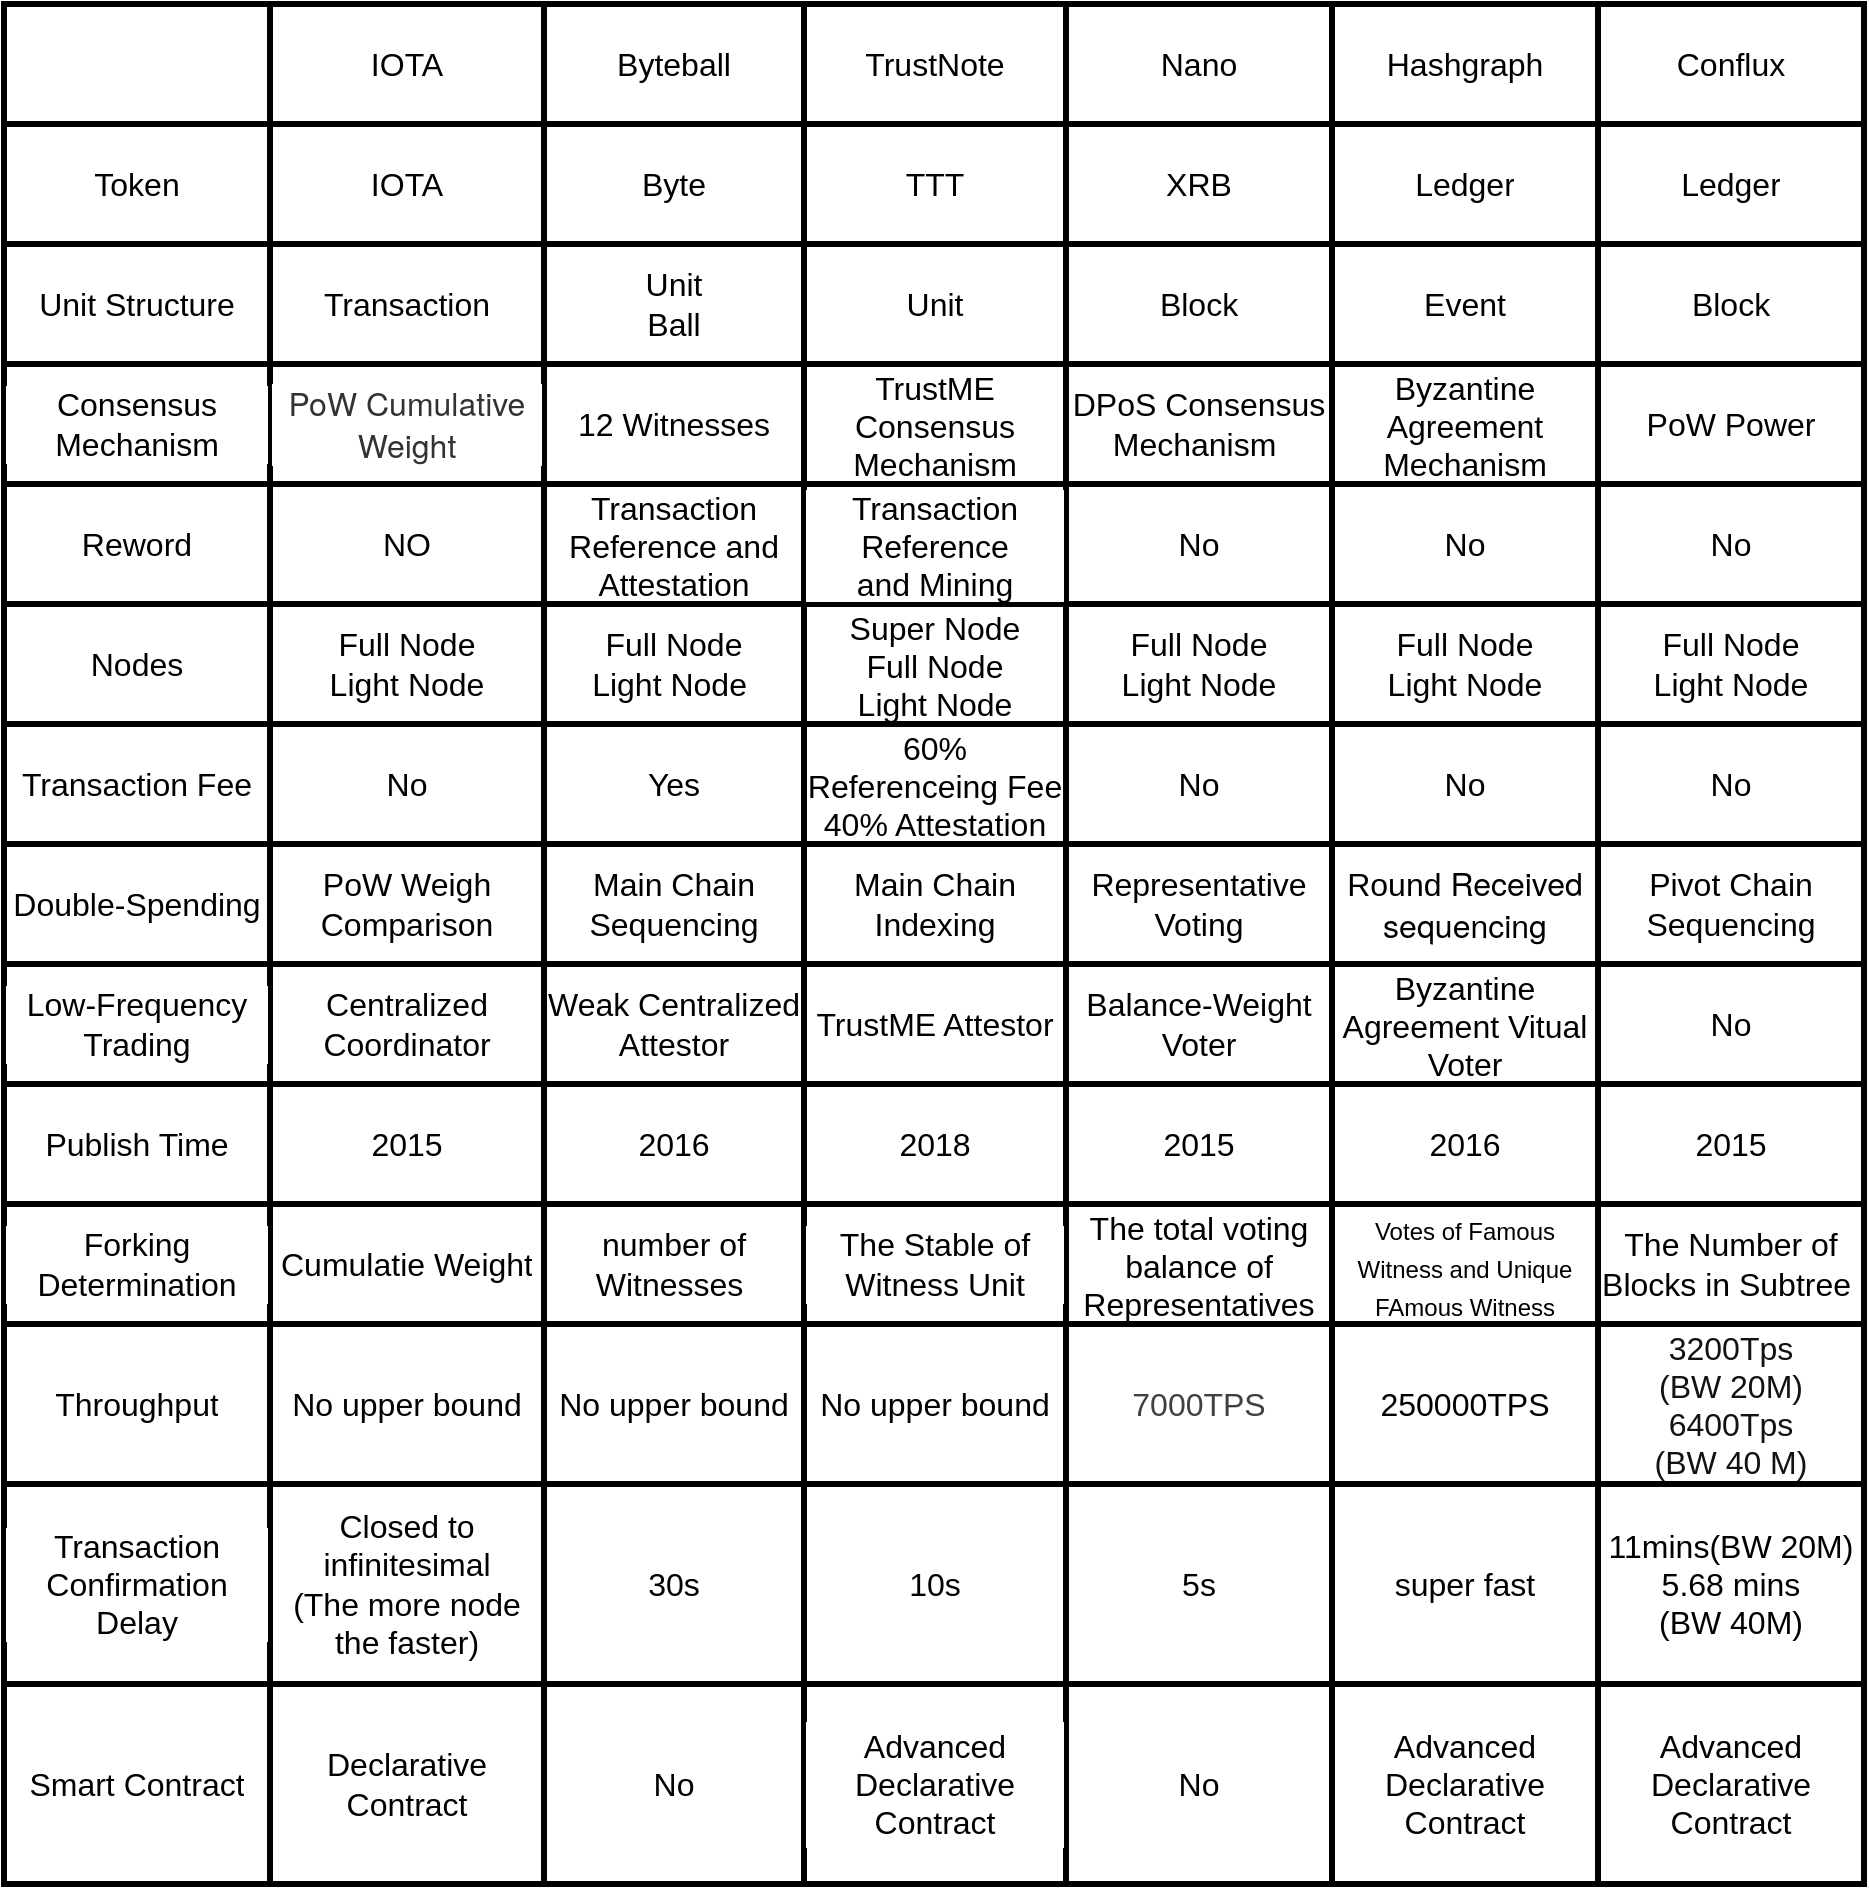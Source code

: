 <mxfile version="16.1.2" type="device" pages="2"><diagram id="RIKaDAzTadt5JiVLciZT" name="DAG Blockchain"><mxGraphModel dx="999" dy="1803" grid="0" gridSize="10" guides="1" tooltips="1" connect="1" arrows="1" fold="1" page="1" pageScale="1" pageWidth="827" pageHeight="1169" math="0" shadow="0"><root><mxCell id="0"/><mxCell id="1" parent="0"/><mxCell id="Haf1fDfdFlmhkWGKUzmE-24" value="" style="shape=table;startSize=0;container=1;collapsible=0;childLayout=tableLayout;labelBackgroundColor=none;fontSize=16;strokeWidth=3;" parent="1" vertex="1"><mxGeometry x="340" y="-140" width="930" height="940" as="geometry"/></mxCell><mxCell id="Haf1fDfdFlmhkWGKUzmE-25" value="" style="shape=tableRow;horizontal=0;startSize=0;swimlaneHead=0;swimlaneBody=0;top=0;left=0;bottom=0;right=0;collapsible=0;dropTarget=0;fillColor=none;points=[[0,0.5],[1,0.5]];portConstraint=eastwest;labelBackgroundColor=#00FF80;fontSize=16;strokeWidth=3;" parent="Haf1fDfdFlmhkWGKUzmE-24" vertex="1"><mxGeometry width="930" height="60" as="geometry"/></mxCell><mxCell id="Haf1fDfdFlmhkWGKUzmE-26" value="" style="shape=partialRectangle;html=1;whiteSpace=wrap;connectable=0;overflow=hidden;fillColor=none;top=0;left=0;bottom=0;right=0;pointerEvents=1;labelBackgroundColor=#00FF80;fontSize=16;strokeWidth=3;" parent="Haf1fDfdFlmhkWGKUzmE-25" vertex="1"><mxGeometry width="133" height="60" as="geometry"><mxRectangle width="133" height="60" as="alternateBounds"/></mxGeometry></mxCell><mxCell id="Haf1fDfdFlmhkWGKUzmE-27" value="IOTA" style="shape=partialRectangle;html=1;whiteSpace=wrap;connectable=0;overflow=hidden;fillColor=none;top=0;left=0;bottom=0;right=0;pointerEvents=1;labelBackgroundColor=#FFFFFF;fontSize=16;strokeWidth=3;" parent="Haf1fDfdFlmhkWGKUzmE-25" vertex="1"><mxGeometry x="133" width="137" height="60" as="geometry"><mxRectangle width="137" height="60" as="alternateBounds"/></mxGeometry></mxCell><mxCell id="Haf1fDfdFlmhkWGKUzmE-28" value="Byteball" style="shape=partialRectangle;html=1;whiteSpace=wrap;connectable=0;overflow=hidden;fillColor=none;top=0;left=0;bottom=0;right=0;pointerEvents=1;labelBackgroundColor=#FFFFFF;fontSize=16;strokeWidth=3;" parent="Haf1fDfdFlmhkWGKUzmE-25" vertex="1"><mxGeometry x="270" width="130" height="60" as="geometry"><mxRectangle width="130" height="60" as="alternateBounds"/></mxGeometry></mxCell><mxCell id="Haf1fDfdFlmhkWGKUzmE-29" value="TrustNote" style="shape=partialRectangle;html=1;whiteSpace=wrap;connectable=0;overflow=hidden;fillColor=none;top=0;left=0;bottom=0;right=0;pointerEvents=1;labelBackgroundColor=#FFFFFF;fontSize=16;strokeWidth=3;" parent="Haf1fDfdFlmhkWGKUzmE-25" vertex="1"><mxGeometry x="400" width="131" height="60" as="geometry"><mxRectangle width="131" height="60" as="alternateBounds"/></mxGeometry></mxCell><mxCell id="Haf1fDfdFlmhkWGKUzmE-30" value="Nano" style="shape=partialRectangle;html=1;whiteSpace=wrap;connectable=0;overflow=hidden;fillColor=none;top=0;left=0;bottom=0;right=0;pointerEvents=1;labelBackgroundColor=#FFFFFF;fontSize=16;strokeWidth=3;" parent="Haf1fDfdFlmhkWGKUzmE-25" vertex="1"><mxGeometry x="531" width="133" height="60" as="geometry"><mxRectangle width="133" height="60" as="alternateBounds"/></mxGeometry></mxCell><mxCell id="Haf1fDfdFlmhkWGKUzmE-31" value="Hashgraph" style="shape=partialRectangle;html=1;whiteSpace=wrap;connectable=0;overflow=hidden;fillColor=none;top=0;left=0;bottom=0;right=0;pointerEvents=1;labelBackgroundColor=#FFFFFF;fontSize=16;strokeWidth=3;" parent="Haf1fDfdFlmhkWGKUzmE-25" vertex="1"><mxGeometry x="664" width="133" height="60" as="geometry"><mxRectangle width="133" height="60" as="alternateBounds"/></mxGeometry></mxCell><mxCell id="Haf1fDfdFlmhkWGKUzmE-96" value="Conflux" style="shape=partialRectangle;html=1;whiteSpace=wrap;connectable=0;overflow=hidden;fillColor=none;top=0;left=0;bottom=0;right=0;pointerEvents=1;labelBackgroundColor=#FFFFFF;fontSize=16;strokeWidth=3;" parent="Haf1fDfdFlmhkWGKUzmE-25" vertex="1"><mxGeometry x="797" width="133" height="60" as="geometry"><mxRectangle width="133" height="60" as="alternateBounds"/></mxGeometry></mxCell><mxCell id="Haf1fDfdFlmhkWGKUzmE-88" value="" style="shape=tableRow;horizontal=0;startSize=0;swimlaneHead=0;swimlaneBody=0;top=0;left=0;bottom=0;right=0;collapsible=0;dropTarget=0;fillColor=none;points=[[0,0.5],[1,0.5]];portConstraint=eastwest;labelBackgroundColor=#00FF80;fontSize=16;strokeWidth=3;" parent="Haf1fDfdFlmhkWGKUzmE-24" vertex="1"><mxGeometry y="60" width="930" height="60" as="geometry"/></mxCell><mxCell id="Haf1fDfdFlmhkWGKUzmE-89" value="Token" style="shape=partialRectangle;html=1;whiteSpace=wrap;connectable=0;overflow=hidden;fillColor=none;top=0;left=0;bottom=0;right=0;pointerEvents=1;labelBackgroundColor=#FFFFFF;fontSize=16;strokeWidth=3;" parent="Haf1fDfdFlmhkWGKUzmE-88" vertex="1"><mxGeometry width="133" height="60" as="geometry"><mxRectangle width="133" height="60" as="alternateBounds"/></mxGeometry></mxCell><mxCell id="Haf1fDfdFlmhkWGKUzmE-90" value="&lt;span style=&quot;&quot;&gt;IOTA&lt;/span&gt;" style="shape=partialRectangle;html=1;whiteSpace=wrap;connectable=0;overflow=hidden;fillColor=none;top=0;left=0;bottom=0;right=0;pointerEvents=1;labelBackgroundColor=#FFFFFF;fontSize=16;strokeWidth=3;" parent="Haf1fDfdFlmhkWGKUzmE-88" vertex="1"><mxGeometry x="133" width="137" height="60" as="geometry"><mxRectangle width="137" height="60" as="alternateBounds"/></mxGeometry></mxCell><mxCell id="Haf1fDfdFlmhkWGKUzmE-91" value="Byte" style="shape=partialRectangle;html=1;whiteSpace=wrap;connectable=0;overflow=hidden;fillColor=none;top=0;left=0;bottom=0;right=0;pointerEvents=1;labelBackgroundColor=#FFFFFF;fontSize=16;strokeWidth=3;" parent="Haf1fDfdFlmhkWGKUzmE-88" vertex="1"><mxGeometry x="270" width="130" height="60" as="geometry"><mxRectangle width="130" height="60" as="alternateBounds"/></mxGeometry></mxCell><mxCell id="Haf1fDfdFlmhkWGKUzmE-92" value="TTT" style="shape=partialRectangle;html=1;whiteSpace=wrap;connectable=0;overflow=hidden;fillColor=none;top=0;left=0;bottom=0;right=0;pointerEvents=1;labelBackgroundColor=#FFFFFF;fontSize=16;strokeWidth=3;" parent="Haf1fDfdFlmhkWGKUzmE-88" vertex="1"><mxGeometry x="400" width="131" height="60" as="geometry"><mxRectangle width="131" height="60" as="alternateBounds"/></mxGeometry></mxCell><mxCell id="Haf1fDfdFlmhkWGKUzmE-93" value="XRB" style="shape=partialRectangle;html=1;whiteSpace=wrap;connectable=0;overflow=hidden;fillColor=none;top=0;left=0;bottom=0;right=0;pointerEvents=1;labelBackgroundColor=#FFFFFF;fontSize=16;strokeWidth=3;" parent="Haf1fDfdFlmhkWGKUzmE-88" vertex="1"><mxGeometry x="531" width="133" height="60" as="geometry"><mxRectangle width="133" height="60" as="alternateBounds"/></mxGeometry></mxCell><mxCell id="Haf1fDfdFlmhkWGKUzmE-94" value="Ledger" style="shape=partialRectangle;html=1;whiteSpace=wrap;connectable=0;overflow=hidden;fillColor=none;top=0;left=0;bottom=0;right=0;pointerEvents=1;labelBackgroundColor=#FFFFFF;fontSize=16;strokeWidth=3;" parent="Haf1fDfdFlmhkWGKUzmE-88" vertex="1"><mxGeometry x="664" width="133" height="60" as="geometry"><mxRectangle width="133" height="60" as="alternateBounds"/></mxGeometry></mxCell><mxCell id="Haf1fDfdFlmhkWGKUzmE-97" value="Ledger" style="shape=partialRectangle;html=1;whiteSpace=wrap;connectable=0;overflow=hidden;fillColor=none;top=0;left=0;bottom=0;right=0;pointerEvents=1;labelBackgroundColor=#FFFFFF;fontSize=16;strokeWidth=3;" parent="Haf1fDfdFlmhkWGKUzmE-88" vertex="1"><mxGeometry x="797" width="133" height="60" as="geometry"><mxRectangle width="133" height="60" as="alternateBounds"/></mxGeometry></mxCell><mxCell id="Haf1fDfdFlmhkWGKUzmE-32" value="" style="shape=tableRow;horizontal=0;startSize=0;swimlaneHead=0;swimlaneBody=0;top=0;left=0;bottom=0;right=0;collapsible=0;dropTarget=0;fillColor=none;points=[[0,0.5],[1,0.5]];portConstraint=eastwest;labelBackgroundColor=#00FF80;fontSize=16;strokeWidth=3;" parent="Haf1fDfdFlmhkWGKUzmE-24" vertex="1"><mxGeometry y="120" width="930" height="60" as="geometry"/></mxCell><mxCell id="Haf1fDfdFlmhkWGKUzmE-33" value="Unit Structure" style="shape=partialRectangle;html=1;whiteSpace=wrap;connectable=0;overflow=hidden;fillColor=none;top=0;left=0;bottom=0;right=0;pointerEvents=1;labelBackgroundColor=#FFFFFF;fontSize=16;strokeWidth=3;" parent="Haf1fDfdFlmhkWGKUzmE-32" vertex="1"><mxGeometry width="133" height="60" as="geometry"><mxRectangle width="133" height="60" as="alternateBounds"/></mxGeometry></mxCell><mxCell id="Haf1fDfdFlmhkWGKUzmE-34" value="Transaction" style="shape=partialRectangle;html=1;whiteSpace=wrap;connectable=0;overflow=hidden;fillColor=none;top=0;left=0;bottom=0;right=0;pointerEvents=1;labelBackgroundColor=#FFFFFF;fontSize=16;strokeWidth=3;" parent="Haf1fDfdFlmhkWGKUzmE-32" vertex="1"><mxGeometry x="133" width="137" height="60" as="geometry"><mxRectangle width="137" height="60" as="alternateBounds"/></mxGeometry></mxCell><mxCell id="Haf1fDfdFlmhkWGKUzmE-35" value="Unit&lt;br&gt;Ball" style="shape=partialRectangle;html=1;whiteSpace=wrap;connectable=0;overflow=hidden;fillColor=none;top=0;left=0;bottom=0;right=0;pointerEvents=1;labelBackgroundColor=#FFFFFF;fontSize=16;strokeWidth=3;" parent="Haf1fDfdFlmhkWGKUzmE-32" vertex="1"><mxGeometry x="270" width="130" height="60" as="geometry"><mxRectangle width="130" height="60" as="alternateBounds"/></mxGeometry></mxCell><mxCell id="Haf1fDfdFlmhkWGKUzmE-36" value="Unit" style="shape=partialRectangle;html=1;whiteSpace=wrap;connectable=0;overflow=hidden;fillColor=none;top=0;left=0;bottom=0;right=0;pointerEvents=1;labelBackgroundColor=none;fontSize=16;strokeWidth=3;fontColor=#000000;labelBorderColor=none;" parent="Haf1fDfdFlmhkWGKUzmE-32" vertex="1"><mxGeometry x="400" width="131" height="60" as="geometry"><mxRectangle width="131" height="60" as="alternateBounds"/></mxGeometry></mxCell><mxCell id="Haf1fDfdFlmhkWGKUzmE-37" value="Block" style="shape=partialRectangle;html=1;whiteSpace=wrap;connectable=0;overflow=hidden;fillColor=none;top=0;left=0;bottom=0;right=0;pointerEvents=1;labelBackgroundColor=none;fontSize=16;strokeWidth=3;" parent="Haf1fDfdFlmhkWGKUzmE-32" vertex="1"><mxGeometry x="531" width="133" height="60" as="geometry"><mxRectangle width="133" height="60" as="alternateBounds"/></mxGeometry></mxCell><mxCell id="Haf1fDfdFlmhkWGKUzmE-38" value="&lt;span style=&quot;&quot;&gt;Event&lt;/span&gt;" style="shape=partialRectangle;html=1;whiteSpace=wrap;connectable=0;overflow=hidden;fillColor=none;top=0;left=0;bottom=0;right=0;pointerEvents=1;labelBackgroundColor=none;fontSize=16;strokeWidth=3;" parent="Haf1fDfdFlmhkWGKUzmE-32" vertex="1"><mxGeometry x="664" width="133" height="60" as="geometry"><mxRectangle width="133" height="60" as="alternateBounds"/></mxGeometry></mxCell><mxCell id="Haf1fDfdFlmhkWGKUzmE-98" value="&lt;span style=&quot;&quot;&gt;Block&lt;/span&gt;" style="shape=partialRectangle;html=1;whiteSpace=wrap;connectable=0;overflow=hidden;fillColor=none;top=0;left=0;bottom=0;right=0;pointerEvents=1;labelBackgroundColor=none;fontSize=16;strokeWidth=3;" parent="Haf1fDfdFlmhkWGKUzmE-32" vertex="1"><mxGeometry x="797" width="133" height="60" as="geometry"><mxRectangle width="133" height="60" as="alternateBounds"/></mxGeometry></mxCell><mxCell id="Haf1fDfdFlmhkWGKUzmE-39" value="" style="shape=tableRow;horizontal=0;startSize=0;swimlaneHead=0;swimlaneBody=0;top=0;left=0;bottom=0;right=0;collapsible=0;dropTarget=0;fillColor=none;points=[[0,0.5],[1,0.5]];portConstraint=eastwest;labelBackgroundColor=#FFFFFF;fontSize=16;strokeWidth=3;" parent="Haf1fDfdFlmhkWGKUzmE-24" vertex="1"><mxGeometry y="180" width="930" height="60" as="geometry"/></mxCell><mxCell id="Haf1fDfdFlmhkWGKUzmE-40" value="Consensus Mechanism" style="shape=partialRectangle;html=1;whiteSpace=wrap;connectable=0;overflow=hidden;fillColor=none;top=0;left=0;bottom=0;right=0;pointerEvents=1;labelBackgroundColor=#FFFFFF;fontSize=16;strokeWidth=3;" parent="Haf1fDfdFlmhkWGKUzmE-39" vertex="1"><mxGeometry width="133" height="60" as="geometry"><mxRectangle width="133" height="60" as="alternateBounds"/></mxGeometry></mxCell><mxCell id="Haf1fDfdFlmhkWGKUzmE-41" value="&lt;span style=&quot;color: rgb(51, 51, 51); font-family: &amp;quot;helvetica neue&amp;quot;, helvetica, &amp;quot;segoe ui&amp;quot;, arial, freesans, sans-serif;&quot;&gt;PoW Cumulative Weight&lt;/span&gt;" style="shape=partialRectangle;html=1;whiteSpace=wrap;connectable=0;overflow=hidden;fillColor=none;top=0;left=0;bottom=0;right=0;pointerEvents=1;labelBackgroundColor=#FFFFFF;fontSize=16;strokeWidth=3;" parent="Haf1fDfdFlmhkWGKUzmE-39" vertex="1"><mxGeometry x="133" width="137" height="60" as="geometry"><mxRectangle width="137" height="60" as="alternateBounds"/></mxGeometry></mxCell><mxCell id="Haf1fDfdFlmhkWGKUzmE-42" value="12 Witnesses" style="shape=partialRectangle;html=1;whiteSpace=wrap;connectable=0;overflow=hidden;fillColor=none;top=0;left=0;bottom=0;right=0;pointerEvents=1;labelBackgroundColor=#FFFFFF;fontSize=16;strokeWidth=3;" parent="Haf1fDfdFlmhkWGKUzmE-39" vertex="1"><mxGeometry x="270" width="130" height="60" as="geometry"><mxRectangle width="130" height="60" as="alternateBounds"/></mxGeometry></mxCell><mxCell id="Haf1fDfdFlmhkWGKUzmE-43" value="TrustME Consensus Mechanism" style="shape=partialRectangle;html=1;whiteSpace=wrap;connectable=0;overflow=hidden;fillColor=none;top=0;left=0;bottom=0;right=0;pointerEvents=1;labelBackgroundColor=none;fontSize=16;strokeWidth=3;" parent="Haf1fDfdFlmhkWGKUzmE-39" vertex="1"><mxGeometry x="400" width="131" height="60" as="geometry"><mxRectangle width="131" height="60" as="alternateBounds"/></mxGeometry></mxCell><mxCell id="Haf1fDfdFlmhkWGKUzmE-44" value="DPoS Consensus Mechanism&amp;nbsp;" style="shape=partialRectangle;html=1;whiteSpace=wrap;connectable=0;overflow=hidden;fillColor=none;top=0;left=0;bottom=0;right=0;pointerEvents=1;labelBackgroundColor=none;fontSize=16;strokeWidth=3;" parent="Haf1fDfdFlmhkWGKUzmE-39" vertex="1"><mxGeometry x="531" width="133" height="60" as="geometry"><mxRectangle width="133" height="60" as="alternateBounds"/></mxGeometry></mxCell><mxCell id="Haf1fDfdFlmhkWGKUzmE-45" value="&lt;span&gt;Byzantine Agreement Mechanism&lt;/span&gt;" style="shape=partialRectangle;html=1;whiteSpace=wrap;connectable=0;overflow=hidden;fillColor=none;top=0;left=0;bottom=0;right=0;pointerEvents=1;labelBackgroundColor=none;fontSize=16;strokeWidth=3;" parent="Haf1fDfdFlmhkWGKUzmE-39" vertex="1"><mxGeometry x="664" width="133" height="60" as="geometry"><mxRectangle width="133" height="60" as="alternateBounds"/></mxGeometry></mxCell><mxCell id="Haf1fDfdFlmhkWGKUzmE-99" value="&lt;span&gt;PoW Power&lt;/span&gt;" style="shape=partialRectangle;html=1;whiteSpace=wrap;connectable=0;overflow=hidden;fillColor=none;top=0;left=0;bottom=0;right=0;pointerEvents=1;labelBackgroundColor=none;fontSize=16;strokeWidth=3;" parent="Haf1fDfdFlmhkWGKUzmE-39" vertex="1"><mxGeometry x="797" width="133" height="60" as="geometry"><mxRectangle width="133" height="60" as="alternateBounds"/></mxGeometry></mxCell><mxCell id="Haf1fDfdFlmhkWGKUzmE-46" value="" style="shape=tableRow;horizontal=0;startSize=0;swimlaneHead=0;swimlaneBody=0;top=0;left=0;bottom=0;right=0;collapsible=0;dropTarget=0;fillColor=none;points=[[0,0.5],[1,0.5]];portConstraint=eastwest;labelBackgroundColor=#00FF80;fontSize=16;strokeWidth=3;" parent="Haf1fDfdFlmhkWGKUzmE-24" vertex="1"><mxGeometry y="240" width="930" height="60" as="geometry"/></mxCell><mxCell id="Haf1fDfdFlmhkWGKUzmE-47" value="Reword" style="shape=partialRectangle;html=1;whiteSpace=wrap;connectable=0;overflow=hidden;fillColor=none;top=0;left=0;bottom=0;right=0;pointerEvents=1;labelBackgroundColor=#FFFFFF;fontSize=16;strokeWidth=3;" parent="Haf1fDfdFlmhkWGKUzmE-46" vertex="1"><mxGeometry width="133" height="60" as="geometry"><mxRectangle width="133" height="60" as="alternateBounds"/></mxGeometry></mxCell><mxCell id="Haf1fDfdFlmhkWGKUzmE-48" value="&lt;span style=&quot;&quot;&gt;NO&lt;/span&gt;" style="shape=partialRectangle;html=1;whiteSpace=wrap;connectable=0;overflow=hidden;fillColor=none;top=0;left=0;bottom=0;right=0;pointerEvents=1;labelBackgroundColor=none;fontSize=16;strokeWidth=3;" parent="Haf1fDfdFlmhkWGKUzmE-46" vertex="1"><mxGeometry x="133" width="137" height="60" as="geometry"><mxRectangle width="137" height="60" as="alternateBounds"/></mxGeometry></mxCell><mxCell id="Haf1fDfdFlmhkWGKUzmE-49" value="Transaction Reference and Attestation" style="shape=partialRectangle;html=1;whiteSpace=wrap;connectable=0;overflow=hidden;fillColor=none;top=0;left=0;bottom=0;right=0;pointerEvents=1;labelBackgroundColor=none;fontSize=16;strokeWidth=3;" parent="Haf1fDfdFlmhkWGKUzmE-46" vertex="1"><mxGeometry x="270" width="130" height="60" as="geometry"><mxRectangle width="130" height="60" as="alternateBounds"/></mxGeometry></mxCell><mxCell id="Haf1fDfdFlmhkWGKUzmE-50" value="Transaction Reference &lt;br&gt;and Mining" style="shape=partialRectangle;html=1;whiteSpace=wrap;connectable=0;overflow=hidden;fillColor=none;top=0;left=0;bottom=0;right=0;pointerEvents=1;labelBackgroundColor=#FFFFFF;fontSize=16;strokeWidth=3;" parent="Haf1fDfdFlmhkWGKUzmE-46" vertex="1"><mxGeometry x="400" width="131" height="60" as="geometry"><mxRectangle width="131" height="60" as="alternateBounds"/></mxGeometry></mxCell><mxCell id="Haf1fDfdFlmhkWGKUzmE-51" value="&lt;span style=&quot;&quot;&gt;No&lt;/span&gt;" style="shape=partialRectangle;html=1;whiteSpace=wrap;connectable=0;overflow=hidden;fillColor=none;top=0;left=0;bottom=0;right=0;pointerEvents=1;labelBackgroundColor=none;fontSize=16;strokeWidth=3;" parent="Haf1fDfdFlmhkWGKUzmE-46" vertex="1"><mxGeometry x="531" width="133" height="60" as="geometry"><mxRectangle width="133" height="60" as="alternateBounds"/></mxGeometry></mxCell><mxCell id="Haf1fDfdFlmhkWGKUzmE-52" value="&lt;span style=&quot;&quot;&gt;No&lt;/span&gt;" style="shape=partialRectangle;html=1;whiteSpace=wrap;connectable=0;overflow=hidden;fillColor=none;top=0;left=0;bottom=0;right=0;pointerEvents=1;labelBackgroundColor=none;fontSize=16;strokeWidth=3;" parent="Haf1fDfdFlmhkWGKUzmE-46" vertex="1"><mxGeometry x="664" width="133" height="60" as="geometry"><mxRectangle width="133" height="60" as="alternateBounds"/></mxGeometry></mxCell><mxCell id="Haf1fDfdFlmhkWGKUzmE-100" value="&lt;span style=&quot;&quot;&gt;No&lt;/span&gt;" style="shape=partialRectangle;html=1;whiteSpace=wrap;connectable=0;overflow=hidden;fillColor=none;top=0;left=0;bottom=0;right=0;pointerEvents=1;labelBackgroundColor=none;fontSize=16;strokeWidth=3;" parent="Haf1fDfdFlmhkWGKUzmE-46" vertex="1"><mxGeometry x="797" width="133" height="60" as="geometry"><mxRectangle width="133" height="60" as="alternateBounds"/></mxGeometry></mxCell><mxCell id="Haf1fDfdFlmhkWGKUzmE-53" value="" style="shape=tableRow;horizontal=0;startSize=0;swimlaneHead=0;swimlaneBody=0;top=0;left=0;bottom=0;right=0;collapsible=0;dropTarget=0;fillColor=none;points=[[0,0.5],[1,0.5]];portConstraint=eastwest;labelBackgroundColor=#00FF80;fontSize=16;strokeWidth=3;" parent="Haf1fDfdFlmhkWGKUzmE-24" vertex="1"><mxGeometry y="300" width="930" height="60" as="geometry"/></mxCell><mxCell id="Haf1fDfdFlmhkWGKUzmE-54" value="&lt;span style=&quot;&quot;&gt;Nodes&lt;/span&gt;" style="shape=partialRectangle;html=1;whiteSpace=wrap;connectable=0;overflow=hidden;fillColor=none;top=0;left=0;bottom=0;right=0;pointerEvents=1;labelBackgroundColor=#FFFFFF;fontSize=16;strokeWidth=3;" parent="Haf1fDfdFlmhkWGKUzmE-53" vertex="1"><mxGeometry width="133" height="60" as="geometry"><mxRectangle width="133" height="60" as="alternateBounds"/></mxGeometry></mxCell><mxCell id="Haf1fDfdFlmhkWGKUzmE-55" value="&lt;span&gt;Full Node&lt;br&gt;Light Node&lt;br&gt;&lt;/span&gt;" style="shape=partialRectangle;html=1;whiteSpace=wrap;connectable=0;overflow=hidden;fillColor=none;top=0;left=0;bottom=0;right=0;pointerEvents=1;labelBackgroundColor=#FFFFFF;fontSize=16;strokeWidth=3;" parent="Haf1fDfdFlmhkWGKUzmE-53" vertex="1"><mxGeometry x="133" width="137" height="60" as="geometry"><mxRectangle width="137" height="60" as="alternateBounds"/></mxGeometry></mxCell><mxCell id="Haf1fDfdFlmhkWGKUzmE-56" value="Full Node &lt;br&gt;Light Node&amp;nbsp;" style="shape=partialRectangle;html=1;whiteSpace=wrap;connectable=0;overflow=hidden;fillColor=none;top=0;left=0;bottom=0;right=0;pointerEvents=1;labelBackgroundColor=none;fontSize=16;strokeWidth=3;" parent="Haf1fDfdFlmhkWGKUzmE-53" vertex="1"><mxGeometry x="270" width="130" height="60" as="geometry"><mxRectangle width="130" height="60" as="alternateBounds"/></mxGeometry></mxCell><mxCell id="Haf1fDfdFlmhkWGKUzmE-57" value="&lt;span&gt;Super Node&lt;br&gt;Full Node&lt;br&gt;Light Node&lt;br&gt;Micro Node&lt;br&gt;&lt;/span&gt;" style="shape=partialRectangle;html=1;whiteSpace=wrap;connectable=0;overflow=hidden;fillColor=none;top=0;left=0;bottom=0;right=0;pointerEvents=1;labelBackgroundColor=none;fontSize=16;strokeWidth=3;" parent="Haf1fDfdFlmhkWGKUzmE-53" vertex="1"><mxGeometry x="400" width="131" height="60" as="geometry"><mxRectangle width="131" height="60" as="alternateBounds"/></mxGeometry></mxCell><mxCell id="Haf1fDfdFlmhkWGKUzmE-58" value="Full Node&lt;br&gt;Light Node" style="shape=partialRectangle;html=1;whiteSpace=wrap;connectable=0;overflow=hidden;fillColor=none;top=0;left=0;bottom=0;right=0;pointerEvents=1;labelBackgroundColor=none;fontSize=16;strokeWidth=3;" parent="Haf1fDfdFlmhkWGKUzmE-53" vertex="1"><mxGeometry x="531" width="133" height="60" as="geometry"><mxRectangle width="133" height="60" as="alternateBounds"/></mxGeometry></mxCell><mxCell id="Haf1fDfdFlmhkWGKUzmE-59" value="Full Node&lt;br&gt;Light Node" style="shape=partialRectangle;html=1;whiteSpace=wrap;connectable=0;overflow=hidden;fillColor=none;top=0;left=0;bottom=0;right=0;pointerEvents=1;labelBackgroundColor=none;fontSize=16;strokeWidth=3;" parent="Haf1fDfdFlmhkWGKUzmE-53" vertex="1"><mxGeometry x="664" width="133" height="60" as="geometry"><mxRectangle width="133" height="60" as="alternateBounds"/></mxGeometry></mxCell><mxCell id="Haf1fDfdFlmhkWGKUzmE-101" value="&lt;span style=&quot;&quot;&gt;Full Node&lt;br&gt;Light Node&lt;/span&gt;" style="shape=partialRectangle;html=1;whiteSpace=wrap;connectable=0;overflow=hidden;fillColor=none;top=0;left=0;bottom=0;right=0;pointerEvents=1;labelBackgroundColor=none;fontSize=16;strokeWidth=3;" parent="Haf1fDfdFlmhkWGKUzmE-53" vertex="1"><mxGeometry x="797" width="133" height="60" as="geometry"><mxRectangle width="133" height="60" as="alternateBounds"/></mxGeometry></mxCell><mxCell id="Haf1fDfdFlmhkWGKUzmE-60" value="" style="shape=tableRow;horizontal=0;startSize=0;swimlaneHead=0;swimlaneBody=0;top=0;left=0;bottom=0;right=0;collapsible=0;dropTarget=0;fillColor=none;points=[[0,0.5],[1,0.5]];portConstraint=eastwest;labelBackgroundColor=#00FF80;fontSize=16;strokeWidth=3;" parent="Haf1fDfdFlmhkWGKUzmE-24" vertex="1"><mxGeometry y="360" width="930" height="60" as="geometry"/></mxCell><mxCell id="Haf1fDfdFlmhkWGKUzmE-61" value="Transaction Fee" style="shape=partialRectangle;html=1;whiteSpace=wrap;connectable=0;overflow=hidden;fillColor=none;top=0;left=0;bottom=0;right=0;pointerEvents=1;labelBackgroundColor=#FFFFFF;fontSize=16;strokeWidth=3;" parent="Haf1fDfdFlmhkWGKUzmE-60" vertex="1"><mxGeometry width="133" height="60" as="geometry"><mxRectangle width="133" height="60" as="alternateBounds"/></mxGeometry></mxCell><mxCell id="Haf1fDfdFlmhkWGKUzmE-62" value="No" style="shape=partialRectangle;html=1;whiteSpace=wrap;connectable=0;overflow=hidden;fillColor=none;top=0;left=0;bottom=0;right=0;pointerEvents=1;labelBackgroundColor=none;fontSize=16;strokeWidth=3;labelBorderColor=none;" parent="Haf1fDfdFlmhkWGKUzmE-60" vertex="1"><mxGeometry x="133" width="137" height="60" as="geometry"><mxRectangle width="137" height="60" as="alternateBounds"/></mxGeometry></mxCell><mxCell id="Haf1fDfdFlmhkWGKUzmE-63" value="Yes" style="shape=partialRectangle;html=1;whiteSpace=wrap;connectable=0;overflow=hidden;fillColor=none;top=0;left=0;bottom=0;right=0;pointerEvents=1;labelBackgroundColor=none;fontSize=16;strokeWidth=3;" parent="Haf1fDfdFlmhkWGKUzmE-60" vertex="1"><mxGeometry x="270" width="130" height="60" as="geometry"><mxRectangle width="130" height="60" as="alternateBounds"/></mxGeometry></mxCell><mxCell id="Haf1fDfdFlmhkWGKUzmE-64" value="60% Referenceing Fee&lt;br&gt;40% Attestation Fee" style="shape=partialRectangle;html=1;whiteSpace=wrap;connectable=0;overflow=hidden;fillColor=none;top=0;left=0;bottom=0;right=0;pointerEvents=1;labelBackgroundColor=none;fontSize=16;strokeWidth=3;" parent="Haf1fDfdFlmhkWGKUzmE-60" vertex="1"><mxGeometry x="400" width="131" height="60" as="geometry"><mxRectangle width="131" height="60" as="alternateBounds"/></mxGeometry></mxCell><mxCell id="Haf1fDfdFlmhkWGKUzmE-65" value="No" style="shape=partialRectangle;html=1;whiteSpace=wrap;connectable=0;overflow=hidden;fillColor=none;top=0;left=0;bottom=0;right=0;pointerEvents=1;labelBackgroundColor=none;fontSize=16;strokeWidth=3;" parent="Haf1fDfdFlmhkWGKUzmE-60" vertex="1"><mxGeometry x="531" width="133" height="60" as="geometry"><mxRectangle width="133" height="60" as="alternateBounds"/></mxGeometry></mxCell><mxCell id="Haf1fDfdFlmhkWGKUzmE-66" value="No" style="shape=partialRectangle;html=1;whiteSpace=wrap;connectable=0;overflow=hidden;fillColor=none;top=0;left=0;bottom=0;right=0;pointerEvents=1;labelBackgroundColor=none;fontSize=16;strokeWidth=3;" parent="Haf1fDfdFlmhkWGKUzmE-60" vertex="1"><mxGeometry x="664" width="133" height="60" as="geometry"><mxRectangle width="133" height="60" as="alternateBounds"/></mxGeometry></mxCell><mxCell id="Haf1fDfdFlmhkWGKUzmE-102" value="No" style="shape=partialRectangle;html=1;whiteSpace=wrap;connectable=0;overflow=hidden;fillColor=none;top=0;left=0;bottom=0;right=0;pointerEvents=1;labelBackgroundColor=none;fontSize=16;strokeWidth=3;" parent="Haf1fDfdFlmhkWGKUzmE-60" vertex="1"><mxGeometry x="797" width="133" height="60" as="geometry"><mxRectangle width="133" height="60" as="alternateBounds"/></mxGeometry></mxCell><mxCell id="Haf1fDfdFlmhkWGKUzmE-67" value="" style="shape=tableRow;horizontal=0;startSize=0;swimlaneHead=0;swimlaneBody=0;top=0;left=0;bottom=0;right=0;collapsible=0;dropTarget=0;fillColor=none;points=[[0,0.5],[1,0.5]];portConstraint=eastwest;labelBackgroundColor=#00FF80;fontSize=16;strokeWidth=3;" parent="Haf1fDfdFlmhkWGKUzmE-24" vertex="1"><mxGeometry y="420" width="930" height="60" as="geometry"/></mxCell><mxCell id="Haf1fDfdFlmhkWGKUzmE-68" value="Double-Spending" style="shape=partialRectangle;html=1;whiteSpace=wrap;connectable=0;overflow=hidden;fillColor=none;top=0;left=0;bottom=0;right=0;pointerEvents=1;labelBackgroundColor=#FFFFFF;fontSize=16;strokeWidth=3;" parent="Haf1fDfdFlmhkWGKUzmE-67" vertex="1"><mxGeometry width="133" height="60" as="geometry"><mxRectangle width="133" height="60" as="alternateBounds"/></mxGeometry></mxCell><mxCell id="Haf1fDfdFlmhkWGKUzmE-69" value="PoW Weigh Comparison" style="shape=partialRectangle;html=1;whiteSpace=wrap;connectable=0;overflow=hidden;fillColor=none;top=0;left=0;bottom=0;right=0;pointerEvents=1;labelBackgroundColor=none;fontSize=16;strokeWidth=3;" parent="Haf1fDfdFlmhkWGKUzmE-67" vertex="1"><mxGeometry x="133" width="137" height="60" as="geometry"><mxRectangle width="137" height="60" as="alternateBounds"/></mxGeometry></mxCell><mxCell id="Haf1fDfdFlmhkWGKUzmE-70" value="Main Chain Sequencing" style="shape=partialRectangle;html=1;whiteSpace=wrap;connectable=0;overflow=hidden;fillColor=none;top=0;left=0;bottom=0;right=0;pointerEvents=1;labelBackgroundColor=none;fontSize=16;strokeWidth=3;" parent="Haf1fDfdFlmhkWGKUzmE-67" vertex="1"><mxGeometry x="270" width="130" height="60" as="geometry"><mxRectangle width="130" height="60" as="alternateBounds"/></mxGeometry></mxCell><mxCell id="Haf1fDfdFlmhkWGKUzmE-71" value="Main Chain Indexing" style="shape=partialRectangle;html=1;whiteSpace=wrap;connectable=0;overflow=hidden;fillColor=none;top=0;left=0;bottom=0;right=0;pointerEvents=1;labelBackgroundColor=none;fontSize=16;strokeWidth=3;" parent="Haf1fDfdFlmhkWGKUzmE-67" vertex="1"><mxGeometry x="400" width="131" height="60" as="geometry"><mxRectangle width="131" height="60" as="alternateBounds"/></mxGeometry></mxCell><mxCell id="Haf1fDfdFlmhkWGKUzmE-72" value="&lt;span class=&quot;fontstyle0&quot;&gt;Representative Voting&lt;/span&gt;" style="shape=partialRectangle;html=1;whiteSpace=wrap;connectable=0;overflow=hidden;fillColor=none;top=0;left=0;bottom=0;right=0;pointerEvents=1;labelBackgroundColor=none;fontSize=16;strokeWidth=3;" parent="Haf1fDfdFlmhkWGKUzmE-67" vertex="1"><mxGeometry x="531" width="133" height="60" as="geometry"><mxRectangle width="133" height="60" as="alternateBounds"/></mxGeometry></mxCell><mxCell id="Haf1fDfdFlmhkWGKUzmE-73" value="Round&amp;nbsp;&lt;span style=&quot;font-family: &amp;#34;helvetica neue&amp;#34; , &amp;#34;helvetica&amp;#34; , &amp;#34;segoe ui&amp;#34; , &amp;#34;arial&amp;#34; , &amp;#34;freesans&amp;#34; , sans-serif ; text-align: left ; background-color: rgb(255 , 255 , 255)&quot;&gt;Received sequencing&lt;/span&gt;" style="shape=partialRectangle;html=1;whiteSpace=wrap;connectable=0;overflow=hidden;fillColor=none;top=0;left=0;bottom=0;right=0;pointerEvents=1;labelBackgroundColor=none;fontSize=16;strokeWidth=3;" parent="Haf1fDfdFlmhkWGKUzmE-67" vertex="1"><mxGeometry x="664" width="133" height="60" as="geometry"><mxRectangle width="133" height="60" as="alternateBounds"/></mxGeometry></mxCell><mxCell id="Haf1fDfdFlmhkWGKUzmE-103" value="Pivot Chain Sequencing" style="shape=partialRectangle;html=1;whiteSpace=wrap;connectable=0;overflow=hidden;fillColor=none;top=0;left=0;bottom=0;right=0;pointerEvents=1;labelBackgroundColor=none;fontSize=16;strokeWidth=3;" parent="Haf1fDfdFlmhkWGKUzmE-67" vertex="1"><mxGeometry x="797" width="133" height="60" as="geometry"><mxRectangle width="133" height="60" as="alternateBounds"/></mxGeometry></mxCell><mxCell id="Haf1fDfdFlmhkWGKUzmE-74" value="" style="shape=tableRow;horizontal=0;startSize=0;swimlaneHead=0;swimlaneBody=0;top=0;left=0;bottom=0;right=0;collapsible=0;dropTarget=0;fillColor=none;points=[[0,0.5],[1,0.5]];portConstraint=eastwest;labelBackgroundColor=#FFFF00;fontSize=16;strokeWidth=3;" parent="Haf1fDfdFlmhkWGKUzmE-24" vertex="1"><mxGeometry y="480" width="930" height="60" as="geometry"/></mxCell><mxCell id="Haf1fDfdFlmhkWGKUzmE-75" value="&lt;span style=&quot;&quot;&gt;Low-Frequency Trading&lt;/span&gt;" style="shape=partialRectangle;html=1;whiteSpace=wrap;connectable=0;overflow=hidden;fillColor=none;top=0;left=0;bottom=0;right=0;pointerEvents=1;labelBackgroundColor=#FFFFFF;fontSize=16;strokeWidth=3;" parent="Haf1fDfdFlmhkWGKUzmE-74" vertex="1"><mxGeometry width="133" height="60" as="geometry"><mxRectangle width="133" height="60" as="alternateBounds"/></mxGeometry></mxCell><mxCell id="Haf1fDfdFlmhkWGKUzmE-76" value="Centralized Coordinator" style="shape=partialRectangle;html=1;whiteSpace=wrap;connectable=0;overflow=hidden;fillColor=none;top=0;left=0;bottom=0;right=0;pointerEvents=1;labelBackgroundColor=none;fontSize=16;strokeWidth=3;" parent="Haf1fDfdFlmhkWGKUzmE-74" vertex="1"><mxGeometry x="133" width="137" height="60" as="geometry"><mxRectangle width="137" height="60" as="alternateBounds"/></mxGeometry></mxCell><mxCell id="Haf1fDfdFlmhkWGKUzmE-77" value="Weak Centralized Attestor" style="shape=partialRectangle;html=1;whiteSpace=wrap;connectable=0;overflow=hidden;fillColor=none;top=0;left=0;bottom=0;right=0;pointerEvents=1;labelBackgroundColor=none;fontSize=16;strokeWidth=3;" parent="Haf1fDfdFlmhkWGKUzmE-74" vertex="1"><mxGeometry x="270" width="130" height="60" as="geometry"><mxRectangle width="130" height="60" as="alternateBounds"/></mxGeometry></mxCell><mxCell id="Haf1fDfdFlmhkWGKUzmE-78" value="TrustME Attestor" style="shape=partialRectangle;html=1;whiteSpace=wrap;connectable=0;overflow=hidden;fillColor=none;top=0;left=0;bottom=0;right=0;pointerEvents=1;labelBackgroundColor=none;fontSize=16;strokeWidth=3;" parent="Haf1fDfdFlmhkWGKUzmE-74" vertex="1"><mxGeometry x="400" width="131" height="60" as="geometry"><mxRectangle width="131" height="60" as="alternateBounds"/></mxGeometry></mxCell><mxCell id="Haf1fDfdFlmhkWGKUzmE-79" value="Balance-Weight Voter" style="shape=partialRectangle;html=1;whiteSpace=wrap;connectable=0;overflow=hidden;fillColor=none;top=0;left=0;bottom=0;right=0;pointerEvents=1;labelBackgroundColor=none;fontSize=16;strokeWidth=3;" parent="Haf1fDfdFlmhkWGKUzmE-74" vertex="1"><mxGeometry x="531" width="133" height="60" as="geometry"><mxRectangle width="133" height="60" as="alternateBounds"/></mxGeometry></mxCell><mxCell id="Haf1fDfdFlmhkWGKUzmE-80" value="Byzantine Agreement Vitual Voter" style="shape=partialRectangle;html=1;whiteSpace=wrap;connectable=0;overflow=hidden;fillColor=none;top=0;left=0;bottom=0;right=0;pointerEvents=1;labelBackgroundColor=none;fontSize=16;strokeWidth=3;" parent="Haf1fDfdFlmhkWGKUzmE-74" vertex="1"><mxGeometry x="664" width="133" height="60" as="geometry"><mxRectangle width="133" height="60" as="alternateBounds"/></mxGeometry></mxCell><mxCell id="Haf1fDfdFlmhkWGKUzmE-104" value="No" style="shape=partialRectangle;html=1;whiteSpace=wrap;connectable=0;overflow=hidden;fillColor=none;top=0;left=0;bottom=0;right=0;pointerEvents=1;labelBackgroundColor=none;fontSize=16;strokeWidth=3;" parent="Haf1fDfdFlmhkWGKUzmE-74" vertex="1"><mxGeometry x="797" width="133" height="60" as="geometry"><mxRectangle width="133" height="60" as="alternateBounds"/></mxGeometry></mxCell><mxCell id="Haf1fDfdFlmhkWGKUzmE-81" value="" style="shape=tableRow;horizontal=0;startSize=0;swimlaneHead=0;swimlaneBody=0;top=0;left=0;bottom=0;right=0;collapsible=0;dropTarget=0;fillColor=none;points=[[0,0.5],[1,0.5]];portConstraint=eastwest;labelBackgroundColor=none;fontSize=16;strokeWidth=3;" parent="Haf1fDfdFlmhkWGKUzmE-24" vertex="1"><mxGeometry y="540" width="930" height="60" as="geometry"/></mxCell><mxCell id="Haf1fDfdFlmhkWGKUzmE-82" value="Publish Time" style="shape=partialRectangle;html=1;whiteSpace=wrap;connectable=0;overflow=hidden;fillColor=none;top=0;left=0;bottom=0;right=0;pointerEvents=1;labelBackgroundColor=#FFFFFF;fontSize=16;strokeWidth=3;" parent="Haf1fDfdFlmhkWGKUzmE-81" vertex="1"><mxGeometry width="133" height="60" as="geometry"><mxRectangle width="133" height="60" as="alternateBounds"/></mxGeometry></mxCell><mxCell id="Haf1fDfdFlmhkWGKUzmE-83" value="&lt;span style=&quot;&quot;&gt;2015&lt;/span&gt;" style="shape=partialRectangle;html=1;whiteSpace=wrap;connectable=0;overflow=hidden;fillColor=none;top=0;left=0;bottom=0;right=0;pointerEvents=1;labelBackgroundColor=none;fontSize=16;strokeWidth=3;" parent="Haf1fDfdFlmhkWGKUzmE-81" vertex="1"><mxGeometry x="133" width="137" height="60" as="geometry"><mxRectangle width="137" height="60" as="alternateBounds"/></mxGeometry></mxCell><mxCell id="Haf1fDfdFlmhkWGKUzmE-84" value="&lt;span style=&quot;&quot;&gt;2016&lt;/span&gt;" style="shape=partialRectangle;html=1;whiteSpace=wrap;connectable=0;overflow=hidden;fillColor=none;top=0;left=0;bottom=0;right=0;pointerEvents=1;labelBackgroundColor=none;fontSize=16;strokeWidth=3;" parent="Haf1fDfdFlmhkWGKUzmE-81" vertex="1"><mxGeometry x="270" width="130" height="60" as="geometry"><mxRectangle width="130" height="60" as="alternateBounds"/></mxGeometry></mxCell><mxCell id="Haf1fDfdFlmhkWGKUzmE-85" value="2018" style="shape=partialRectangle;html=1;whiteSpace=wrap;connectable=0;overflow=hidden;fillColor=none;top=0;left=0;bottom=0;right=0;pointerEvents=1;labelBackgroundColor=#FFFFFF;fontSize=16;strokeWidth=3;" parent="Haf1fDfdFlmhkWGKUzmE-81" vertex="1"><mxGeometry x="400" width="131" height="60" as="geometry"><mxRectangle width="131" height="60" as="alternateBounds"/></mxGeometry></mxCell><mxCell id="Haf1fDfdFlmhkWGKUzmE-86" value="&lt;span style=&quot;&quot;&gt;2015&lt;/span&gt;" style="shape=partialRectangle;html=1;whiteSpace=wrap;connectable=0;overflow=hidden;fillColor=none;top=0;left=0;bottom=0;right=0;pointerEvents=1;labelBackgroundColor=none;fontSize=16;strokeWidth=3;" parent="Haf1fDfdFlmhkWGKUzmE-81" vertex="1"><mxGeometry x="531" width="133" height="60" as="geometry"><mxRectangle width="133" height="60" as="alternateBounds"/></mxGeometry></mxCell><mxCell id="Haf1fDfdFlmhkWGKUzmE-87" value="&lt;span style=&quot;&quot;&gt;2016&lt;/span&gt;" style="shape=partialRectangle;html=1;whiteSpace=wrap;connectable=0;overflow=hidden;fillColor=none;top=0;left=0;bottom=0;right=0;pointerEvents=1;labelBackgroundColor=none;fontSize=16;strokeWidth=3;" parent="Haf1fDfdFlmhkWGKUzmE-81" vertex="1"><mxGeometry x="664" width="133" height="60" as="geometry"><mxRectangle width="133" height="60" as="alternateBounds"/></mxGeometry></mxCell><mxCell id="Haf1fDfdFlmhkWGKUzmE-105" value="&lt;span style=&quot;&quot;&gt;2015&lt;/span&gt;" style="shape=partialRectangle;html=1;whiteSpace=wrap;connectable=0;overflow=hidden;fillColor=none;top=0;left=0;bottom=0;right=0;pointerEvents=1;labelBackgroundColor=none;fontSize=16;strokeWidth=3;" parent="Haf1fDfdFlmhkWGKUzmE-81" vertex="1"><mxGeometry x="797" width="133" height="60" as="geometry"><mxRectangle width="133" height="60" as="alternateBounds"/></mxGeometry></mxCell><mxCell id="fYvNCVPxremTKRFS6I5r-3" style="shape=tableRow;horizontal=0;startSize=0;swimlaneHead=0;swimlaneBody=0;top=0;left=0;bottom=0;right=0;collapsible=0;dropTarget=0;fillColor=none;points=[[0,0.5],[1,0.5]];portConstraint=eastwest;labelBackgroundColor=none;fontSize=16;strokeWidth=3;" parent="Haf1fDfdFlmhkWGKUzmE-24" vertex="1"><mxGeometry y="600" width="930" height="60" as="geometry"/></mxCell><mxCell id="fYvNCVPxremTKRFS6I5r-4" value="Forking Determination" style="shape=partialRectangle;html=1;whiteSpace=wrap;connectable=0;overflow=hidden;fillColor=none;top=0;left=0;bottom=0;right=0;pointerEvents=1;labelBackgroundColor=#FFFFFF;fontSize=16;strokeWidth=3;" parent="fYvNCVPxremTKRFS6I5r-3" vertex="1"><mxGeometry width="133" height="60" as="geometry"><mxRectangle width="133" height="60" as="alternateBounds"/></mxGeometry></mxCell><mxCell id="fYvNCVPxremTKRFS6I5r-5" value="Cumulatie Weight" style="shape=partialRectangle;html=1;whiteSpace=wrap;connectable=0;overflow=hidden;fillColor=none;top=0;left=0;bottom=0;right=0;pointerEvents=1;labelBackgroundColor=none;fontSize=16;strokeWidth=3;" parent="fYvNCVPxremTKRFS6I5r-3" vertex="1"><mxGeometry x="133" width="137" height="60" as="geometry"><mxRectangle width="137" height="60" as="alternateBounds"/></mxGeometry></mxCell><mxCell id="fYvNCVPxremTKRFS6I5r-6" value="number of Witnesses&amp;nbsp;" style="shape=partialRectangle;html=1;whiteSpace=wrap;connectable=0;overflow=hidden;fillColor=none;top=0;left=0;bottom=0;right=0;pointerEvents=1;labelBackgroundColor=none;fontSize=16;strokeWidth=3;" parent="fYvNCVPxremTKRFS6I5r-3" vertex="1"><mxGeometry x="270" width="130" height="60" as="geometry"><mxRectangle width="130" height="60" as="alternateBounds"/></mxGeometry></mxCell><mxCell id="fYvNCVPxremTKRFS6I5r-7" value="The Stable of Witness Unit" style="shape=partialRectangle;html=1;whiteSpace=wrap;connectable=0;overflow=hidden;fillColor=none;top=0;left=0;bottom=0;right=0;pointerEvents=1;labelBackgroundColor=#FFFFFF;fontSize=16;strokeWidth=3;" parent="fYvNCVPxremTKRFS6I5r-3" vertex="1"><mxGeometry x="400" width="131" height="60" as="geometry"><mxRectangle width="131" height="60" as="alternateBounds"/></mxGeometry></mxCell><mxCell id="fYvNCVPxremTKRFS6I5r-8" value="The total voting balance of&lt;br&gt;&amp;nbsp;Representatives&amp;nbsp;" style="shape=partialRectangle;html=1;whiteSpace=wrap;connectable=0;overflow=hidden;fillColor=none;top=0;left=0;bottom=0;right=0;pointerEvents=1;labelBackgroundColor=none;fontSize=16;strokeWidth=3;" parent="fYvNCVPxremTKRFS6I5r-3" vertex="1"><mxGeometry x="531" width="133" height="60" as="geometry"><mxRectangle width="133" height="60" as="alternateBounds"/></mxGeometry></mxCell><mxCell id="fYvNCVPxremTKRFS6I5r-9" value="&lt;font style=&quot;font-size: 12px&quot;&gt;Votes of Famous Witness and&amp;nbsp;&lt;/font&gt;&lt;font style=&quot;font-size: 12px&quot;&gt;Unique FAmous Witness&lt;/font&gt;" style="shape=partialRectangle;html=1;whiteSpace=wrap;connectable=0;overflow=hidden;fillColor=none;top=0;left=0;bottom=0;right=0;pointerEvents=1;labelBackgroundColor=none;fontSize=16;strokeWidth=3;" parent="fYvNCVPxremTKRFS6I5r-3" vertex="1"><mxGeometry x="664" width="133" height="60" as="geometry"><mxRectangle width="133" height="60" as="alternateBounds"/></mxGeometry></mxCell><mxCell id="fYvNCVPxremTKRFS6I5r-10" value="The Number of Blocks in Subtree&amp;nbsp;" style="shape=partialRectangle;html=1;whiteSpace=wrap;connectable=0;overflow=hidden;fillColor=none;top=0;left=0;bottom=0;right=0;pointerEvents=1;labelBackgroundColor=none;fontSize=16;strokeWidth=3;" parent="fYvNCVPxremTKRFS6I5r-3" vertex="1"><mxGeometry x="797" width="133" height="60" as="geometry"><mxRectangle width="133" height="60" as="alternateBounds"/></mxGeometry></mxCell><mxCell id="yzB4HxIlaEer-D86JqS4-1" style="shape=tableRow;horizontal=0;startSize=0;swimlaneHead=0;swimlaneBody=0;top=0;left=0;bottom=0;right=0;collapsible=0;dropTarget=0;fillColor=none;points=[[0,0.5],[1,0.5]];portConstraint=eastwest;labelBackgroundColor=none;fontSize=16;strokeWidth=3;" vertex="1" parent="Haf1fDfdFlmhkWGKUzmE-24"><mxGeometry y="660" width="930" height="80" as="geometry"/></mxCell><mxCell id="yzB4HxIlaEer-D86JqS4-2" value="Throughput" style="shape=partialRectangle;html=1;whiteSpace=wrap;connectable=0;overflow=hidden;fillColor=none;top=0;left=0;bottom=0;right=0;pointerEvents=1;labelBackgroundColor=#FFFFFF;fontSize=16;strokeWidth=3;" vertex="1" parent="yzB4HxIlaEer-D86JqS4-1"><mxGeometry width="133" height="80" as="geometry"><mxRectangle width="133" height="80" as="alternateBounds"/></mxGeometry></mxCell><mxCell id="yzB4HxIlaEer-D86JqS4-3" value="No upper bound" style="shape=partialRectangle;html=1;whiteSpace=wrap;connectable=0;overflow=hidden;fillColor=none;top=0;left=0;bottom=0;right=0;pointerEvents=1;labelBackgroundColor=none;fontSize=16;strokeWidth=3;" vertex="1" parent="yzB4HxIlaEer-D86JqS4-1"><mxGeometry x="133" width="137" height="80" as="geometry"><mxRectangle width="137" height="80" as="alternateBounds"/></mxGeometry></mxCell><mxCell id="yzB4HxIlaEer-D86JqS4-4" value="No upper bound" style="shape=partialRectangle;html=1;whiteSpace=wrap;connectable=0;overflow=hidden;fillColor=none;top=0;left=0;bottom=0;right=0;pointerEvents=1;labelBackgroundColor=none;fontSize=16;strokeWidth=3;" vertex="1" parent="yzB4HxIlaEer-D86JqS4-1"><mxGeometry x="270" width="130" height="80" as="geometry"><mxRectangle width="130" height="80" as="alternateBounds"/></mxGeometry></mxCell><mxCell id="yzB4HxIlaEer-D86JqS4-5" value="No upper bound" style="shape=partialRectangle;html=1;whiteSpace=wrap;connectable=0;overflow=hidden;fillColor=none;top=0;left=0;bottom=0;right=0;pointerEvents=1;labelBackgroundColor=#FFFFFF;fontSize=16;strokeWidth=3;" vertex="1" parent="yzB4HxIlaEer-D86JqS4-1"><mxGeometry x="400" width="131" height="80" as="geometry"><mxRectangle width="131" height="80" as="alternateBounds"/></mxGeometry></mxCell><mxCell id="yzB4HxIlaEer-D86JqS4-6" value="&lt;span style=&quot;color: rgb(64 , 64 , 64) ; font-family: , &amp;#34;blinkmacsystemfont&amp;#34; , &amp;#34;apple color emoji&amp;#34; , &amp;#34;segoe ui emoji&amp;#34; , &amp;#34;segoe ui symbol&amp;#34; , &amp;#34;segoe ui&amp;#34; , &amp;#34;pingfang sc&amp;#34; , &amp;#34;hiragino sans gb&amp;#34; , &amp;#34;microsoft yahei&amp;#34; , &amp;#34;helvetica neue&amp;#34; , &amp;#34;helvetica&amp;#34; , &amp;#34;arial&amp;#34; , sans-serif ; background-color: rgb(255 , 255 , 255)&quot;&gt;7000TPS&lt;/span&gt;" style="shape=partialRectangle;html=1;whiteSpace=wrap;connectable=0;overflow=hidden;fillColor=none;top=0;left=0;bottom=0;right=0;pointerEvents=1;labelBackgroundColor=none;fontSize=16;strokeWidth=3;" vertex="1" parent="yzB4HxIlaEer-D86JqS4-1"><mxGeometry x="531" width="133" height="80" as="geometry"><mxRectangle width="133" height="80" as="alternateBounds"/></mxGeometry></mxCell><mxCell id="yzB4HxIlaEer-D86JqS4-7" value="250000TPS" style="shape=partialRectangle;html=1;whiteSpace=wrap;connectable=0;overflow=hidden;fillColor=none;top=0;left=0;bottom=0;right=0;pointerEvents=1;labelBackgroundColor=none;fontSize=16;strokeWidth=3;" vertex="1" parent="yzB4HxIlaEer-D86JqS4-1"><mxGeometry x="664" width="133" height="80" as="geometry"><mxRectangle width="133" height="80" as="alternateBounds"/></mxGeometry></mxCell><mxCell id="yzB4HxIlaEer-D86JqS4-8" value="&lt;span style=&quot;color: rgb(18 , 18 , 18) ; font-family: , &amp;#34;blinkmacsystemfont&amp;#34; , &amp;#34;helvetica neue&amp;#34; , &amp;#34;pingfang sc&amp;#34; , &amp;#34;microsoft yahei&amp;#34; , &amp;#34;source han sans sc&amp;#34; , &amp;#34;noto sans cjk sc&amp;#34; , &amp;#34;wenquanyi micro hei&amp;#34; , sans-serif ; font-size: medium ; background-color: rgb(255 , 255 , 255)&quot;&gt;3200Tps &lt;br&gt;(BW 20M)&lt;br&gt;6400Tps&lt;br&gt;(BW 40 M)&lt;br&gt;&lt;/span&gt;" style="shape=partialRectangle;html=1;whiteSpace=wrap;connectable=0;overflow=hidden;fillColor=none;top=0;left=0;bottom=0;right=0;pointerEvents=1;labelBackgroundColor=none;fontSize=16;strokeWidth=3;" vertex="1" parent="yzB4HxIlaEer-D86JqS4-1"><mxGeometry x="797" width="133" height="80" as="geometry"><mxRectangle width="133" height="80" as="alternateBounds"/></mxGeometry></mxCell><mxCell id="yzB4HxIlaEer-D86JqS4-9" style="shape=tableRow;horizontal=0;startSize=0;swimlaneHead=0;swimlaneBody=0;top=0;left=0;bottom=0;right=0;collapsible=0;dropTarget=0;fillColor=none;points=[[0,0.5],[1,0.5]];portConstraint=eastwest;labelBackgroundColor=none;fontSize=16;strokeWidth=3;" vertex="1" parent="Haf1fDfdFlmhkWGKUzmE-24"><mxGeometry y="740" width="930" height="100" as="geometry"/></mxCell><mxCell id="yzB4HxIlaEer-D86JqS4-10" value="Transaction Confirmation Delay" style="shape=partialRectangle;html=1;whiteSpace=wrap;connectable=0;overflow=hidden;fillColor=none;top=0;left=0;bottom=0;right=0;pointerEvents=1;labelBackgroundColor=#FFFFFF;fontSize=16;strokeWidth=3;" vertex="1" parent="yzB4HxIlaEer-D86JqS4-9"><mxGeometry width="133" height="100" as="geometry"><mxRectangle width="133" height="100" as="alternateBounds"/></mxGeometry></mxCell><mxCell id="yzB4HxIlaEer-D86JqS4-11" value="Closed to infinitesimal&lt;br&gt;(The more node the faster)" style="shape=partialRectangle;html=1;whiteSpace=wrap;connectable=0;overflow=hidden;fillColor=none;top=0;left=0;bottom=0;right=0;pointerEvents=1;labelBackgroundColor=none;fontSize=16;strokeWidth=3;" vertex="1" parent="yzB4HxIlaEer-D86JqS4-9"><mxGeometry x="133" width="137" height="100" as="geometry"><mxRectangle width="137" height="100" as="alternateBounds"/></mxGeometry></mxCell><mxCell id="yzB4HxIlaEer-D86JqS4-12" value="30s" style="shape=partialRectangle;html=1;whiteSpace=wrap;connectable=0;overflow=hidden;fillColor=none;top=0;left=0;bottom=0;right=0;pointerEvents=1;labelBackgroundColor=none;fontSize=16;strokeWidth=3;" vertex="1" parent="yzB4HxIlaEer-D86JqS4-9"><mxGeometry x="270" width="130" height="100" as="geometry"><mxRectangle width="130" height="100" as="alternateBounds"/></mxGeometry></mxCell><mxCell id="yzB4HxIlaEer-D86JqS4-13" value="10s" style="shape=partialRectangle;html=1;whiteSpace=wrap;connectable=0;overflow=hidden;fillColor=none;top=0;left=0;bottom=0;right=0;pointerEvents=1;labelBackgroundColor=#FFFFFF;fontSize=16;strokeWidth=3;" vertex="1" parent="yzB4HxIlaEer-D86JqS4-9"><mxGeometry x="400" width="131" height="100" as="geometry"><mxRectangle width="131" height="100" as="alternateBounds"/></mxGeometry></mxCell><mxCell id="yzB4HxIlaEer-D86JqS4-14" value="5s" style="shape=partialRectangle;html=1;whiteSpace=wrap;connectable=0;overflow=hidden;fillColor=none;top=0;left=0;bottom=0;right=0;pointerEvents=1;labelBackgroundColor=none;fontSize=16;strokeWidth=3;" vertex="1" parent="yzB4HxIlaEer-D86JqS4-9"><mxGeometry x="531" width="133" height="100" as="geometry"><mxRectangle width="133" height="100" as="alternateBounds"/></mxGeometry></mxCell><mxCell id="yzB4HxIlaEer-D86JqS4-15" value="super fast" style="shape=partialRectangle;html=1;whiteSpace=wrap;connectable=0;overflow=hidden;fillColor=none;top=0;left=0;bottom=0;right=0;pointerEvents=1;labelBackgroundColor=none;fontSize=16;strokeWidth=3;" vertex="1" parent="yzB4HxIlaEer-D86JqS4-9"><mxGeometry x="664" width="133" height="100" as="geometry"><mxRectangle width="133" height="100" as="alternateBounds"/></mxGeometry></mxCell><mxCell id="yzB4HxIlaEer-D86JqS4-16" value="11mins(BW 20M)&lt;br&gt;5.68 mins &lt;br&gt;(BW 40M)" style="shape=partialRectangle;html=1;whiteSpace=wrap;connectable=0;overflow=hidden;fillColor=none;top=0;left=0;bottom=0;right=0;pointerEvents=1;labelBackgroundColor=none;fontSize=16;strokeWidth=3;" vertex="1" parent="yzB4HxIlaEer-D86JqS4-9"><mxGeometry x="797" width="133" height="100" as="geometry"><mxRectangle width="133" height="100" as="alternateBounds"/></mxGeometry></mxCell><mxCell id="yzB4HxIlaEer-D86JqS4-17" style="shape=tableRow;horizontal=0;startSize=0;swimlaneHead=0;swimlaneBody=0;top=0;left=0;bottom=0;right=0;collapsible=0;dropTarget=0;fillColor=none;points=[[0,0.5],[1,0.5]];portConstraint=eastwest;labelBackgroundColor=none;fontSize=16;strokeWidth=3;" vertex="1" parent="Haf1fDfdFlmhkWGKUzmE-24"><mxGeometry y="840" width="930" height="100" as="geometry"/></mxCell><mxCell id="yzB4HxIlaEer-D86JqS4-18" value="Smart Contract" style="shape=partialRectangle;html=1;whiteSpace=wrap;connectable=0;overflow=hidden;fillColor=none;top=0;left=0;bottom=0;right=0;pointerEvents=1;labelBackgroundColor=#FFFFFF;fontSize=16;strokeWidth=3;" vertex="1" parent="yzB4HxIlaEer-D86JqS4-17"><mxGeometry width="133" height="100" as="geometry"><mxRectangle width="133" height="100" as="alternateBounds"/></mxGeometry></mxCell><mxCell id="yzB4HxIlaEer-D86JqS4-19" value="&lt;table class=&quot;NormalTable&quot;&gt;&lt;tbody&gt;&lt;tr&gt;&lt;td width=&quot;200&quot;&gt;&lt;span class=&quot;fontstyle0&quot;&gt;Declarative Contract&lt;/span&gt;&lt;/td&gt;&lt;/tr&gt;&lt;/tbody&gt;&lt;/table&gt;" style="shape=partialRectangle;html=1;whiteSpace=wrap;connectable=0;overflow=hidden;fillColor=none;top=0;left=0;bottom=0;right=0;pointerEvents=1;labelBackgroundColor=none;fontSize=16;strokeWidth=3;" vertex="1" parent="yzB4HxIlaEer-D86JqS4-17"><mxGeometry x="133" width="137" height="100" as="geometry"><mxRectangle width="137" height="100" as="alternateBounds"/></mxGeometry></mxCell><mxCell id="yzB4HxIlaEer-D86JqS4-20" value="No" style="shape=partialRectangle;html=1;whiteSpace=wrap;connectable=0;overflow=hidden;fillColor=none;top=0;left=0;bottom=0;right=0;pointerEvents=1;labelBackgroundColor=none;fontSize=16;strokeWidth=3;" vertex="1" parent="yzB4HxIlaEer-D86JqS4-17"><mxGeometry x="270" width="130" height="100" as="geometry"><mxRectangle width="130" height="100" as="alternateBounds"/></mxGeometry></mxCell><mxCell id="yzB4HxIlaEer-D86JqS4-21" value="&lt;table class=&quot;NormalTable&quot;&gt;&lt;tbody&gt;&lt;tr&gt;&lt;td width=&quot;200&quot;&gt;&lt;span class=&quot;fontstyle0&quot;&gt;Advanced&lt;br&gt;Declarative Contract&lt;/span&gt;&lt;/td&gt;&lt;/tr&gt;&lt;/tbody&gt;&lt;/table&gt;" style="shape=partialRectangle;html=1;whiteSpace=wrap;connectable=0;overflow=hidden;fillColor=none;top=0;left=0;bottom=0;right=0;pointerEvents=1;labelBackgroundColor=#FFFFFF;fontSize=16;strokeWidth=3;" vertex="1" parent="yzB4HxIlaEer-D86JqS4-17"><mxGeometry x="400" width="131" height="100" as="geometry"><mxRectangle width="131" height="100" as="alternateBounds"/></mxGeometry></mxCell><mxCell id="yzB4HxIlaEer-D86JqS4-22" value="No" style="shape=partialRectangle;html=1;whiteSpace=wrap;connectable=0;overflow=hidden;fillColor=none;top=0;left=0;bottom=0;right=0;pointerEvents=1;labelBackgroundColor=none;fontSize=16;strokeWidth=3;" vertex="1" parent="yzB4HxIlaEer-D86JqS4-17"><mxGeometry x="531" width="133" height="100" as="geometry"><mxRectangle width="133" height="100" as="alternateBounds"/></mxGeometry></mxCell><mxCell id="yzB4HxIlaEer-D86JqS4-23" value="&lt;table class=&quot;NormalTable&quot;&gt;&lt;tbody&gt;&lt;tr&gt;&lt;td width=&quot;200&quot;&gt;&lt;span class=&quot;fontstyle0&quot;&gt;Advanced&lt;br&gt;Declarative Contract&lt;/span&gt;&lt;/td&gt;&lt;/tr&gt;&lt;/tbody&gt;&lt;/table&gt;" style="shape=partialRectangle;html=1;whiteSpace=wrap;connectable=0;overflow=hidden;fillColor=none;top=0;left=0;bottom=0;right=0;pointerEvents=1;labelBackgroundColor=none;fontSize=16;strokeWidth=3;" vertex="1" parent="yzB4HxIlaEer-D86JqS4-17"><mxGeometry x="664" width="133" height="100" as="geometry"><mxRectangle width="133" height="100" as="alternateBounds"/></mxGeometry></mxCell><mxCell id="yzB4HxIlaEer-D86JqS4-24" value="&lt;table class=&quot;NormalTable&quot;&gt;&lt;tbody&gt;&lt;tr&gt;&lt;td width=&quot;200&quot;&gt;&lt;span class=&quot;fontstyle0&quot;&gt;Advanced&lt;br&gt;Declarative Contract&lt;/span&gt;&lt;/td&gt;&lt;/tr&gt;&lt;/tbody&gt;&lt;/table&gt;" style="shape=partialRectangle;html=1;whiteSpace=wrap;connectable=0;overflow=hidden;fillColor=none;top=0;left=0;bottom=0;right=0;pointerEvents=1;labelBackgroundColor=none;fontSize=16;strokeWidth=3;" vertex="1" parent="yzB4HxIlaEer-D86JqS4-17"><mxGeometry x="797" width="133" height="100" as="geometry"><mxRectangle width="133" height="100" as="alternateBounds"/></mxGeometry></mxCell></root></mxGraphModel></diagram><diagram id="qj_rBJ_mVuxregjxquBZ" name="Hashgraph Forking"><mxGraphModel dx="782" dy="539" grid="0" gridSize="10" guides="1" tooltips="1" connect="1" arrows="1" fold="1" page="1" pageScale="1" pageWidth="827" pageHeight="1169" math="0" shadow="0"><root><mxCell id="hY241GyASmPfSC9j0JGe-0"/><mxCell id="hY241GyASmPfSC9j0JGe-1" parent="hY241GyASmPfSC9j0JGe-0"/><mxCell id="hY241GyASmPfSC9j0JGe-2" value="" style="endArrow=none;html=1;rounded=0;strokeWidth=5;startArrow=none;" edge="1" parent="hY241GyASmPfSC9j0JGe-1" source="hY241GyASmPfSC9j0JGe-15"><mxGeometry width="50" height="50" relative="1" as="geometry"><mxPoint x="280" y="360" as="sourcePoint"/><mxPoint x="280" y="80" as="targetPoint"/></mxGeometry></mxCell><mxCell id="hY241GyASmPfSC9j0JGe-3" value="" style="endArrow=none;html=1;rounded=0;strokeWidth=5;startArrow=none;" edge="1" parent="hY241GyASmPfSC9j0JGe-1" source="hY241GyASmPfSC9j0JGe-17"><mxGeometry width="50" height="50" relative="1" as="geometry"><mxPoint x="360" y="360" as="sourcePoint"/><mxPoint x="360" y="200" as="targetPoint"/></mxGeometry></mxCell><mxCell id="hY241GyASmPfSC9j0JGe-4" value="" style="endArrow=none;html=1;rounded=0;strokeWidth=5;startArrow=none;" edge="1" parent="hY241GyASmPfSC9j0JGe-1" source="hY241GyASmPfSC9j0JGe-19"><mxGeometry width="50" height="50" relative="1" as="geometry"><mxPoint x="440" y="360" as="sourcePoint"/><mxPoint x="440" y="80" as="targetPoint"/></mxGeometry></mxCell><mxCell id="hY241GyASmPfSC9j0JGe-5" value="" style="endArrow=none;html=1;rounded=0;strokeWidth=5;startArrow=none;" edge="1" parent="hY241GyASmPfSC9j0JGe-1" source="hY241GyASmPfSC9j0JGe-21"><mxGeometry width="50" height="50" relative="1" as="geometry"><mxPoint x="520" y="360" as="sourcePoint"/><mxPoint x="520" y="80" as="targetPoint"/></mxGeometry></mxCell><mxCell id="hY241GyASmPfSC9j0JGe-6" value="" style="endArrow=none;html=1;rounded=0;strokeWidth=5;" edge="1" parent="hY241GyASmPfSC9j0JGe-1"><mxGeometry width="50" height="50" relative="1" as="geometry"><mxPoint x="330" y="200" as="sourcePoint"/><mxPoint x="390" y="200" as="targetPoint"/></mxGeometry></mxCell><mxCell id="hY241GyASmPfSC9j0JGe-7" value="" style="endArrow=none;html=1;rounded=0;strokeWidth=5;startArrow=none;" edge="1" parent="hY241GyASmPfSC9j0JGe-1" source="hY241GyASmPfSC9j0JGe-23"><mxGeometry width="50" height="50" relative="1" as="geometry"><mxPoint x="332" y="201" as="sourcePoint"/><mxPoint x="332" y="80" as="targetPoint"/></mxGeometry></mxCell><mxCell id="hY241GyASmPfSC9j0JGe-8" value="" style="endArrow=none;html=1;rounded=0;strokeWidth=5;startArrow=none;" edge="1" parent="hY241GyASmPfSC9j0JGe-1" source="hY241GyASmPfSC9j0JGe-25"><mxGeometry width="50" height="50" relative="1" as="geometry"><mxPoint x="391" y="203" as="sourcePoint"/><mxPoint x="391" y="80" as="targetPoint"/></mxGeometry></mxCell><mxCell id="hY241GyASmPfSC9j0JGe-9" value="" style="ellipse;whiteSpace=wrap;html=1;aspect=fixed;fillColor=#00FF80;" vertex="1" parent="hY241GyASmPfSC9j0JGe-1"><mxGeometry x="264" y="330" width="30" height="30" as="geometry"/></mxCell><mxCell id="hY241GyASmPfSC9j0JGe-10" value="" style="endArrow=none;html=1;rounded=0;strokeWidth=5;" edge="1" parent="hY241GyASmPfSC9j0JGe-1" target="hY241GyASmPfSC9j0JGe-9"><mxGeometry width="50" height="50" relative="1" as="geometry"><mxPoint x="280" y="360" as="sourcePoint"/><mxPoint x="280" y="80" as="targetPoint"/></mxGeometry></mxCell><mxCell id="hY241GyASmPfSC9j0JGe-15" value="" style="ellipse;whiteSpace=wrap;html=1;aspect=fixed;fillColor=#00FF80;" vertex="1" parent="hY241GyASmPfSC9j0JGe-1"><mxGeometry x="264" y="240" width="30" height="30" as="geometry"/></mxCell><mxCell id="hY241GyASmPfSC9j0JGe-16" value="" style="endArrow=none;html=1;rounded=0;strokeWidth=5;startArrow=none;" edge="1" parent="hY241GyASmPfSC9j0JGe-1" source="hY241GyASmPfSC9j0JGe-9" target="hY241GyASmPfSC9j0JGe-15"><mxGeometry width="50" height="50" relative="1" as="geometry"><mxPoint x="277.17" y="330.001" as="sourcePoint"/><mxPoint x="280" y="80" as="targetPoint"/></mxGeometry></mxCell><mxCell id="hY241GyASmPfSC9j0JGe-17" value="" style="ellipse;whiteSpace=wrap;html=1;aspect=fixed;fillColor=#00FF80;" vertex="1" parent="hY241GyASmPfSC9j0JGe-1"><mxGeometry x="343" y="210" width="30" height="30" as="geometry"/></mxCell><mxCell id="hY241GyASmPfSC9j0JGe-18" value="" style="endArrow=none;html=1;rounded=0;strokeWidth=5;exitX=0.5;exitY=1;exitDx=0;exitDy=0;" edge="1" parent="hY241GyASmPfSC9j0JGe-1" source="hY241GyASmPfSC9j0JGe-11" target="hY241GyASmPfSC9j0JGe-17"><mxGeometry width="50" height="50" relative="1" as="geometry"><mxPoint x="360" y="360" as="sourcePoint"/><mxPoint x="360" y="200" as="targetPoint"/></mxGeometry></mxCell><mxCell id="hY241GyASmPfSC9j0JGe-19" value="" style="ellipse;whiteSpace=wrap;html=1;aspect=fixed;fillColor=#00FF80;" vertex="1" parent="hY241GyASmPfSC9j0JGe-1"><mxGeometry x="423" y="270" width="30" height="30" as="geometry"/></mxCell><mxCell id="hY241GyASmPfSC9j0JGe-20" value="" style="endArrow=none;html=1;rounded=0;strokeWidth=5;exitX=0.5;exitY=1;exitDx=0;exitDy=0;" edge="1" parent="hY241GyASmPfSC9j0JGe-1" source="hY241GyASmPfSC9j0JGe-13" target="hY241GyASmPfSC9j0JGe-19"><mxGeometry width="50" height="50" relative="1" as="geometry"><mxPoint x="440" y="360" as="sourcePoint"/><mxPoint x="440" y="80" as="targetPoint"/></mxGeometry></mxCell><mxCell id="hY241GyASmPfSC9j0JGe-21" value="" style="ellipse;whiteSpace=wrap;html=1;aspect=fixed;fillColor=#00FF80;" vertex="1" parent="hY241GyASmPfSC9j0JGe-1"><mxGeometry x="506" y="230" width="30" height="30" as="geometry"/></mxCell><mxCell id="hY241GyASmPfSC9j0JGe-22" value="" style="endArrow=none;html=1;rounded=0;strokeWidth=5;" edge="1" parent="hY241GyASmPfSC9j0JGe-1" target="hY241GyASmPfSC9j0JGe-21"><mxGeometry width="50" height="50" relative="1" as="geometry"><mxPoint x="520" y="360" as="sourcePoint"/><mxPoint x="520" y="80" as="targetPoint"/></mxGeometry></mxCell><mxCell id="hY241GyASmPfSC9j0JGe-11" value="" style="ellipse;whiteSpace=wrap;html=1;aspect=fixed;fillColor=#00FF80;" vertex="1" parent="hY241GyASmPfSC9j0JGe-1"><mxGeometry x="343" y="330" width="30" height="30" as="geometry"/></mxCell><mxCell id="hY241GyASmPfSC9j0JGe-13" value="" style="ellipse;whiteSpace=wrap;html=1;aspect=fixed;fillColor=#00FF80;" vertex="1" parent="hY241GyASmPfSC9j0JGe-1"><mxGeometry x="423" y="331" width="30" height="30" as="geometry"/></mxCell><mxCell id="hY241GyASmPfSC9j0JGe-14" value="" style="ellipse;whiteSpace=wrap;html=1;aspect=fixed;fillColor=#00FF80;" vertex="1" parent="hY241GyASmPfSC9j0JGe-1"><mxGeometry x="506" y="332" width="30" height="30" as="geometry"/></mxCell><mxCell id="hY241GyASmPfSC9j0JGe-23" value="" style="ellipse;whiteSpace=wrap;html=1;aspect=fixed;fillColor=#FF3333;" vertex="1" parent="hY241GyASmPfSC9j0JGe-1"><mxGeometry x="317" y="110" width="30" height="30" as="geometry"/></mxCell><mxCell id="hY241GyASmPfSC9j0JGe-24" value="" style="endArrow=none;html=1;rounded=0;strokeWidth=5;" edge="1" parent="hY241GyASmPfSC9j0JGe-1" target="hY241GyASmPfSC9j0JGe-23"><mxGeometry width="50" height="50" relative="1" as="geometry"><mxPoint x="332" y="201" as="sourcePoint"/><mxPoint x="332" y="80" as="targetPoint"/></mxGeometry></mxCell><mxCell id="hY241GyASmPfSC9j0JGe-25" value="" style="ellipse;whiteSpace=wrap;html=1;aspect=fixed;fillColor=#FF3333;" vertex="1" parent="hY241GyASmPfSC9j0JGe-1"><mxGeometry x="376" y="110" width="30" height="30" as="geometry"/></mxCell><mxCell id="hY241GyASmPfSC9j0JGe-26" value="" style="endArrow=none;html=1;rounded=0;strokeWidth=5;" edge="1" parent="hY241GyASmPfSC9j0JGe-1" target="hY241GyASmPfSC9j0JGe-25"><mxGeometry width="50" height="50" relative="1" as="geometry"><mxPoint x="391" y="203" as="sourcePoint"/><mxPoint x="391" y="80" as="targetPoint"/></mxGeometry></mxCell><mxCell id="hY241GyASmPfSC9j0JGe-27" value="Forking of Hashgraph" style="text;html=1;align=center;verticalAlign=middle;resizable=0;points=[];autosize=1;strokeColor=none;fillColor=none;strokeWidth=3;fontSize=18;fontStyle=1" vertex="1" parent="hY241GyASmPfSC9j0JGe-1"><mxGeometry x="294" y="430" width="200" height="30" as="geometry"/></mxCell><mxCell id="hY241GyASmPfSC9j0JGe-28" value="A" style="text;html=1;align=center;verticalAlign=middle;resizable=0;points=[];autosize=1;strokeColor=none;fillColor=none;fontSize=18;" vertex="1" parent="hY241GyASmPfSC9j0JGe-1"><mxGeometry x="265" y="375" width="30" height="30" as="geometry"/></mxCell><mxCell id="hY241GyASmPfSC9j0JGe-29" value="B" style="text;html=1;align=center;verticalAlign=middle;resizable=0;points=[];autosize=1;strokeColor=none;fillColor=none;fontSize=18;" vertex="1" parent="hY241GyASmPfSC9j0JGe-1"><mxGeometry x="345" y="375" width="30" height="30" as="geometry"/></mxCell><mxCell id="hY241GyASmPfSC9j0JGe-30" value="C" style="text;html=1;align=center;verticalAlign=middle;resizable=0;points=[];autosize=1;strokeColor=none;fillColor=none;fontSize=18;" vertex="1" parent="hY241GyASmPfSC9j0JGe-1"><mxGeometry x="425" y="375" width="30" height="30" as="geometry"/></mxCell><mxCell id="hY241GyASmPfSC9j0JGe-31" value="D" style="text;html=1;align=center;verticalAlign=middle;resizable=0;points=[];autosize=1;strokeColor=none;fillColor=none;fontSize=18;" vertex="1" parent="hY241GyASmPfSC9j0JGe-1"><mxGeometry x="505" y="375" width="30" height="30" as="geometry"/></mxCell></root></mxGraphModel></diagram></mxfile>